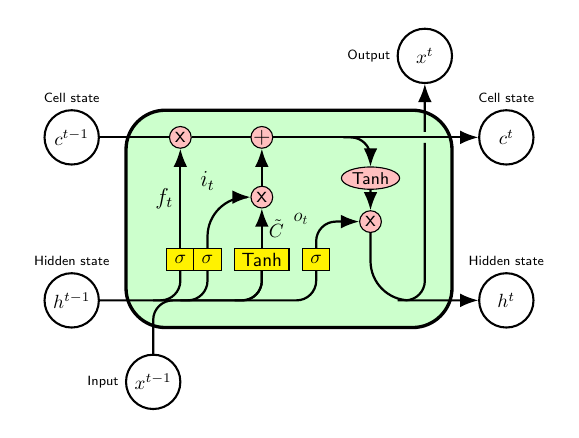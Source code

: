 \begin{tikzpicture}[
    % GLOBAL CFG
    font=\sf \scriptsize,
    >=LaTeX,
    scale = 0.69,
    every node/.style={scale=0.69},
    % Styles
    cell/.style={% For the main box
        rectangle, 
        rounded corners=5mm, 
        draw,
        very thick,
        },
    operator/.style={%For operators like +  and  x
        circle,
        draw,
        inner sep=-0.5pt,
        minimum height =.4cm,
        },
    function/.style={%For functions
        ellipse,
        draw,
        inner sep=1pt
        },
    ct/.style={% For external inputs and outputs
        circle,
        draw,
        line width = .75pt,
        minimum width=1cm,
        inner sep=1pt,
        },
    gt/.style={% For internal inputs
        rectangle,
        draw,
        minimum width=5mm,
        minimum height=4mm,
        inner sep=1pt
        },
    mylabel/.style={% something new that I have learned
        font=\scriptsize\sffamily
        },
    ArrowC1/.style={% Arrows with rounded corners
        rounded corners=.25cm,
        thick,
        },
    ArrowC2/.style={% Arrows with big rounded corners
        rounded corners=.5cm,
        thick,
        },
    ]

%Start drawing the thing...    
    % Draw the cell: 
    \node [cell, minimum height =4cm, minimum width=6cm, fill = green!20] at (0,0){} ; % opacity=0.2

    % Draw inputs named ibox#
    \node [gt, fill = yellow] (ibox1) at (-2,-0.75) {\normalsize $\sigma$};
    \node [gt, fill = yellow] (ibox2) at (-1.5,-0.75) {\normalsize $\sigma$};
    \node [gt, minimum width=1cm, fill = yellow] (ibox3) at (-0.5,-0.75) {\normalsize Tanh};
    \node [gt, fill = yellow] (ibox4) at (0.5,-0.75) {\normalsize $\sigma$};

    % Draw opérators   named mux# , add# and func# 
    % $\times$ istenfor x?
    \node [operator, fill = pink] (mux1) at (-2,1.5) {\large x};
    \node [operator, fill = pink] (add1) at (-0.5,1.5) {\large +};
    \node [operator, fill = pink] (mux2) at (-0.5,0.4) {\large x}; %  (-0.5,0)
    \node [operator, fill = pink] (mux3) at (1.5,-0.05) {\large x};
    \node [function, fill = pink] (func1) at (1.5,0.75) {\small Tanh};

    % Draw External inputs? named as basis c,h,x
    %\node[ct, label={[mylabel]Cell state}] (c) at (-4,1.5) {\empt{c}{t-1}};
    %\node[ct, label={[mylabel]Hidden state}, fill = purple, opacity =0.3] (h) at (-4,-1.5) {\empt{h}{t-1}};
    %\node[ct, label={[mylabel]left:Input}, fill = blue, opacity =0.3] (x) at (-2.5,-3) {\empt{x}{t}};
    
    % Removed labels , fill = purple, opacity =0.3
    \node[ct, label={[mylabel]Cell state}] (c) at (-4,1.5) {\normalsize $c^{t-1}$};
    \node[ct, label={[mylabel]Hidden state}] (h) at (-4,-1.5) {\normalsize $h^{t-1}$};
    %\node[ct, label={[mylabel]left:Output}] (x) at (-2.5,-3) {\normalsize $x^{t}$};
    \node[ct, label={[mylabel]left:Input}, opacity = 1.0] (x) at (-2.5,-3) {\normalsize $x^{t-1}$};

    % Draw External outputs? named as basis c2,h2,x2
    \node[ct, label={[mylabel]Cell state}] (c2) at (4,1.5) {\normalsize $c^{t}$};
    \node[ct, label={[mylabel]Hidden state}] (h2) at (4,-1.5) {\normalsize $h^{t}$};
    \node[ct, label={[mylabel]left:Output}] (x2) at (2.5,3) {\normalsize $x^{t}$};
    
    % Start connecting all.
    
    % Intersections and displacements are used. 
    % Drawing arrows    
    \draw [->, ArrowC1] (c) -- (mux1) -- (add1) -- (c2);

    % Inputs
    \draw [ArrowC1] (h) -| (ibox4) ;
    \draw [ArrowC1] (h -| ibox1)++(-0.5,0) -| (ibox1); 
    \draw [ArrowC1] (h -| ibox2)++(-0.5,0) -| (ibox2);
    \draw [ArrowC1] (h -| ibox3)++(-0.5,0) -| (ibox3);
    \draw [ArrowC1] (x) -- (x |- h)-| (ibox3);

    % Internal - possibility , rotate = 90
    \draw [->, ArrowC2] (ibox1) -- (mux1) node[midway, left] {\large $f_t$};
    \draw [->, ArrowC2] (ibox2) |- (mux2) node[midway, above] {\large $i_t$};
    \draw [->, ArrowC2] (ibox3) -- (mux2) node[midway, right] {\normalsize $\Tilde{C}$};
    \draw [->, ArrowC1] (ibox4) |- (mux3);
    \draw [->, ArrowC2] (mux2) -- (add1);
    \draw [->, ArrowC1] (add1 -| func1)++(-0.5,0) -| (func1)  ; % node[midway, above] {d};
    \draw [->, ArrowC2] (func1) -- (mux3) ;

    %Outputs
    \draw [->, ArrowC2] (mux3) |- (h2) ;
    \draw (c2 -| x2) ++(0,-0.1) coordinate (i1) node[midway, right] {\Large $o_t$};
    \draw [-, ArrowC1, opacity=1.0] (h2 -| x2)++(-0.5,0) -| (i1);
    \draw [->, ArrowC2] (i1)++(0,0.2) -- (x2) ;
\end{tikzpicture}